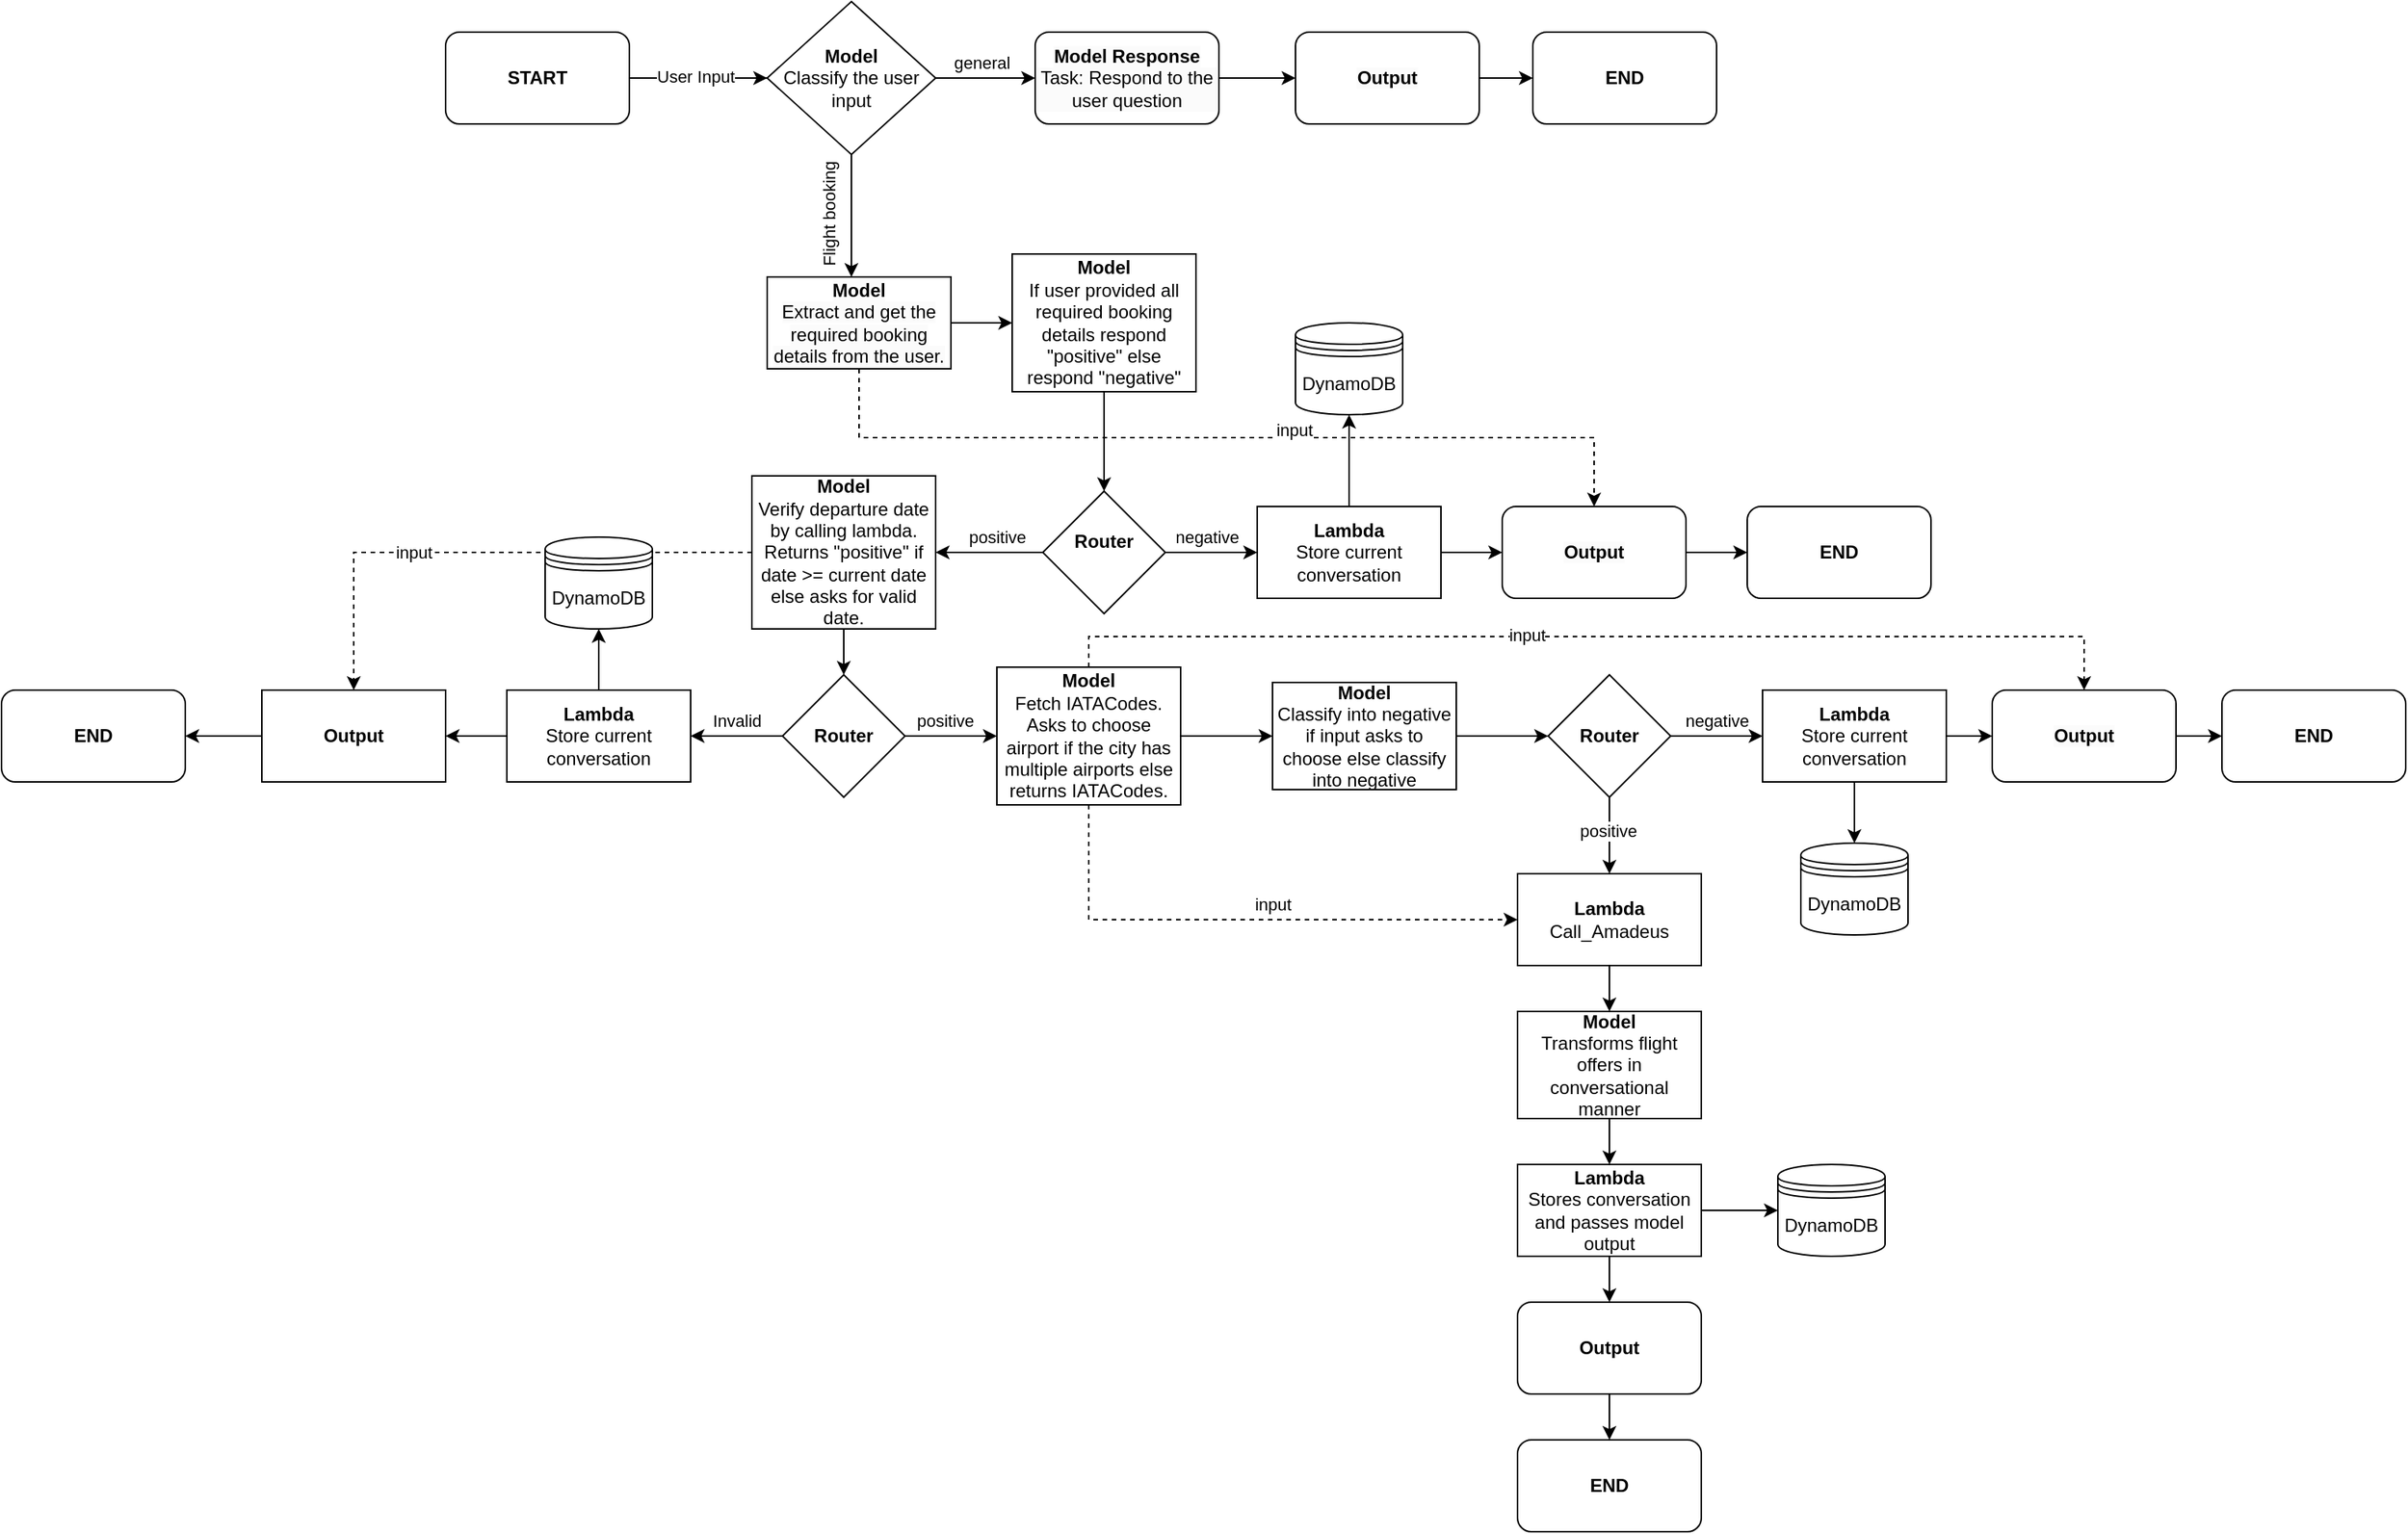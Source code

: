 <mxfile version="25.0.3">
  <diagram name="Page-1" id="bKTqbdVngHuCQH_LNruU">
    <mxGraphModel dx="1784" dy="491" grid="1" gridSize="10" guides="1" tooltips="1" connect="1" arrows="1" fold="1" page="1" pageScale="1" pageWidth="850" pageHeight="1100" math="0" shadow="0">
      <root>
        <mxCell id="0" />
        <mxCell id="1" parent="0" />
        <mxCell id="m4MN4DxPmNeIjjt1GpF7-4" value="" style="edgeStyle=orthogonalEdgeStyle;rounded=0;orthogonalLoop=1;jettySize=auto;html=1;" parent="1" edge="1">
          <mxGeometry relative="1" as="geometry">
            <mxPoint x="140" y="90" as="sourcePoint" />
            <mxPoint x="230" y="90" as="targetPoint" />
          </mxGeometry>
        </mxCell>
        <mxCell id="m4MN4DxPmNeIjjt1GpF7-14" value="" style="edgeStyle=orthogonalEdgeStyle;rounded=0;orthogonalLoop=1;jettySize=auto;html=1;" parent="1" source="m4MN4DxPmNeIjjt1GpF7-10" edge="1">
          <mxGeometry relative="1" as="geometry">
            <mxPoint x="365" y="90" as="targetPoint" />
          </mxGeometry>
        </mxCell>
        <mxCell id="m4MN4DxPmNeIjjt1GpF7-15" value="general" style="edgeLabel;html=1;align=center;verticalAlign=middle;resizable=0;points=[];" parent="m4MN4DxPmNeIjjt1GpF7-14" vertex="1" connectable="0">
          <mxGeometry x="-0.415" y="-1" relative="1" as="geometry">
            <mxPoint x="11" y="-11" as="offset" />
          </mxGeometry>
        </mxCell>
        <mxCell id="m4MN4DxPmNeIjjt1GpF7-24" value="" style="edgeStyle=orthogonalEdgeStyle;rounded=0;orthogonalLoop=1;jettySize=auto;html=1;" parent="1" source="m4MN4DxPmNeIjjt1GpF7-10" edge="1">
          <mxGeometry relative="1" as="geometry">
            <mxPoint x="245" y="220" as="targetPoint" />
          </mxGeometry>
        </mxCell>
        <mxCell id="m4MN4DxPmNeIjjt1GpF7-25" value="Flight booking" style="edgeLabel;html=1;align=center;verticalAlign=middle;resizable=0;points=[];rotation=270;" parent="m4MN4DxPmNeIjjt1GpF7-24" vertex="1" connectable="0">
          <mxGeometry x="0.087" y="1" relative="1" as="geometry">
            <mxPoint x="-16" y="-4" as="offset" />
          </mxGeometry>
        </mxCell>
        <mxCell id="m4MN4DxPmNeIjjt1GpF7-10" value="&lt;div&gt;&lt;b&gt;Model&lt;/b&gt;&lt;/div&gt;Classify the user input" style="rhombus;whiteSpace=wrap;html=1;" parent="1" vertex="1">
          <mxGeometry x="190" y="40" width="110" height="100" as="geometry" />
        </mxCell>
        <mxCell id="x5BIDB4iQdcf3Fxj9Z7d-86" value="" style="edgeStyle=orthogonalEdgeStyle;rounded=0;orthogonalLoop=1;jettySize=auto;html=1;" edge="1" parent="1" source="m4MN4DxPmNeIjjt1GpF7-16" target="x5BIDB4iQdcf3Fxj9Z7d-85">
          <mxGeometry relative="1" as="geometry" />
        </mxCell>
        <mxCell id="m4MN4DxPmNeIjjt1GpF7-16" value="&lt;b style=&quot;forced-color-adjust: none; color: rgb(0, 0, 0); font-family: Helvetica; font-size: 12px; font-style: normal; font-variant-ligatures: normal; font-variant-caps: normal; letter-spacing: normal; orphans: 2; text-align: center; text-indent: 0px; text-transform: none; widows: 2; word-spacing: 0px; -webkit-text-stroke-width: 0px; white-space: normal; background-color: rgb(251, 251, 251); text-decoration-thickness: initial; text-decoration-style: initial; text-decoration-color: initial;&quot;&gt;Model Response&lt;/b&gt;&lt;div style=&quot;forced-color-adjust: none; color: rgb(0, 0, 0); font-family: Helvetica; font-size: 12px; font-style: normal; font-variant-ligatures: normal; font-variant-caps: normal; font-weight: 400; letter-spacing: normal; orphans: 2; text-align: center; text-indent: 0px; text-transform: none; widows: 2; word-spacing: 0px; -webkit-text-stroke-width: 0px; white-space: normal; background-color: rgb(251, 251, 251); text-decoration-thickness: initial; text-decoration-style: initial; text-decoration-color: initial;&quot;&gt;Task: Respond to the user question&lt;/div&gt;" style="rounded=1;whiteSpace=wrap;html=1;" parent="1" vertex="1">
          <mxGeometry x="365" y="60" width="120" height="60" as="geometry" />
        </mxCell>
        <mxCell id="m4MN4DxPmNeIjjt1GpF7-20" value="" style="edgeStyle=orthogonalEdgeStyle;rounded=0;orthogonalLoop=1;jettySize=auto;html=1;" parent="1" source="m4MN4DxPmNeIjjt1GpF7-18" target="m4MN4DxPmNeIjjt1GpF7-10" edge="1">
          <mxGeometry relative="1" as="geometry" />
        </mxCell>
        <mxCell id="m4MN4DxPmNeIjjt1GpF7-21" value="User Input" style="edgeLabel;html=1;align=center;verticalAlign=middle;resizable=0;points=[];" parent="m4MN4DxPmNeIjjt1GpF7-20" vertex="1" connectable="0">
          <mxGeometry x="-0.05" y="2" relative="1" as="geometry">
            <mxPoint y="1" as="offset" />
          </mxGeometry>
        </mxCell>
        <mxCell id="m4MN4DxPmNeIjjt1GpF7-18" value="&lt;b&gt;START&lt;/b&gt;" style="rounded=1;whiteSpace=wrap;html=1;" parent="1" vertex="1">
          <mxGeometry x="-20" y="60" width="120" height="60" as="geometry" />
        </mxCell>
        <mxCell id="x5BIDB4iQdcf3Fxj9Z7d-4" value="" style="edgeStyle=orthogonalEdgeStyle;rounded=0;orthogonalLoop=1;jettySize=auto;html=1;" edge="1" parent="1" source="x5BIDB4iQdcf3Fxj9Z7d-2" target="x5BIDB4iQdcf3Fxj9Z7d-3">
          <mxGeometry relative="1" as="geometry" />
        </mxCell>
        <mxCell id="x5BIDB4iQdcf3Fxj9Z7d-45" style="edgeStyle=orthogonalEdgeStyle;rounded=0;orthogonalLoop=1;jettySize=auto;html=1;exitX=0.5;exitY=1;exitDx=0;exitDy=0;entryX=0.5;entryY=0;entryDx=0;entryDy=0;dashed=1;" edge="1" parent="1" source="x5BIDB4iQdcf3Fxj9Z7d-2" target="x5BIDB4iQdcf3Fxj9Z7d-15">
          <mxGeometry relative="1" as="geometry" />
        </mxCell>
        <mxCell id="x5BIDB4iQdcf3Fxj9Z7d-69" value="input" style="edgeLabel;html=1;align=center;verticalAlign=middle;resizable=0;points=[];" vertex="1" connectable="0" parent="x5BIDB4iQdcf3Fxj9Z7d-45">
          <mxGeometry x="0.155" y="5" relative="1" as="geometry">
            <mxPoint as="offset" />
          </mxGeometry>
        </mxCell>
        <mxCell id="x5BIDB4iQdcf3Fxj9Z7d-2" value="&lt;meta charset=&quot;utf-8&quot;&gt;&lt;b style=&quot;forced-color-adjust: none; color: rgb(0, 0, 0); font-family: Helvetica; font-size: 12px; font-style: normal; font-variant-ligatures: normal; font-variant-caps: normal; letter-spacing: normal; orphans: 2; text-align: center; text-indent: 0px; text-transform: none; widows: 2; word-spacing: 0px; -webkit-text-stroke-width: 0px; white-space: normal; background-color: rgb(251, 251, 251); text-decoration-thickness: initial; text-decoration-style: initial; text-decoration-color: initial;&quot;&gt;Model&lt;/b&gt;&lt;br style=&quot;forced-color-adjust: none; color: rgb(0, 0, 0); font-family: Helvetica; font-size: 12px; font-style: normal; font-variant-ligatures: normal; font-variant-caps: normal; font-weight: 400; letter-spacing: normal; orphans: 2; text-align: center; text-indent: 0px; text-transform: none; widows: 2; word-spacing: 0px; -webkit-text-stroke-width: 0px; white-space: normal; background-color: rgb(251, 251, 251); text-decoration-thickness: initial; text-decoration-style: initial; text-decoration-color: initial;&quot;&gt;&lt;span style=&quot;color: rgb(0, 0, 0); font-family: Helvetica; font-size: 12px; font-style: normal; font-variant-ligatures: normal; font-variant-caps: normal; font-weight: 400; letter-spacing: normal; orphans: 2; text-align: center; text-indent: 0px; text-transform: none; widows: 2; word-spacing: 0px; -webkit-text-stroke-width: 0px; white-space: normal; background-color: rgb(251, 251, 251); text-decoration-thickness: initial; text-decoration-style: initial; text-decoration-color: initial; display: inline !important; float: none;&quot;&gt;Extract and get the required booking details from the user.&lt;/span&gt;" style="rounded=0;whiteSpace=wrap;html=1;" vertex="1" parent="1">
          <mxGeometry x="190" y="220" width="120" height="60" as="geometry" />
        </mxCell>
        <mxCell id="x5BIDB4iQdcf3Fxj9Z7d-9" value="" style="edgeStyle=orthogonalEdgeStyle;rounded=0;orthogonalLoop=1;jettySize=auto;html=1;" edge="1" parent="1" source="x5BIDB4iQdcf3Fxj9Z7d-3" target="x5BIDB4iQdcf3Fxj9Z7d-8">
          <mxGeometry relative="1" as="geometry" />
        </mxCell>
        <mxCell id="x5BIDB4iQdcf3Fxj9Z7d-3" value="&lt;b&gt;Model&lt;br&gt;&lt;/b&gt;If user provided all required booking details respond &quot;positive&quot; else respond &quot;negative&quot;" style="whiteSpace=wrap;html=1;rounded=0;" vertex="1" parent="1">
          <mxGeometry x="350" y="205" width="120" height="90" as="geometry" />
        </mxCell>
        <mxCell id="x5BIDB4iQdcf3Fxj9Z7d-11" value="" style="edgeStyle=orthogonalEdgeStyle;rounded=0;orthogonalLoop=1;jettySize=auto;html=1;" edge="1" parent="1" source="x5BIDB4iQdcf3Fxj9Z7d-8" target="x5BIDB4iQdcf3Fxj9Z7d-10">
          <mxGeometry relative="1" as="geometry" />
        </mxCell>
        <mxCell id="x5BIDB4iQdcf3Fxj9Z7d-12" value="positive" style="edgeLabel;html=1;align=center;verticalAlign=middle;resizable=0;points=[];" vertex="1" connectable="0" parent="x5BIDB4iQdcf3Fxj9Z7d-11">
          <mxGeometry x="0.083" y="-1" relative="1" as="geometry">
            <mxPoint x="8" y="-9" as="offset" />
          </mxGeometry>
        </mxCell>
        <mxCell id="x5BIDB4iQdcf3Fxj9Z7d-42" value="" style="edgeStyle=orthogonalEdgeStyle;rounded=0;orthogonalLoop=1;jettySize=auto;html=1;" edge="1" parent="1" source="x5BIDB4iQdcf3Fxj9Z7d-8" target="x5BIDB4iQdcf3Fxj9Z7d-41">
          <mxGeometry relative="1" as="geometry" />
        </mxCell>
        <mxCell id="x5BIDB4iQdcf3Fxj9Z7d-43" value="negative" style="edgeLabel;html=1;align=center;verticalAlign=middle;resizable=0;points=[];" vertex="1" connectable="0" parent="x5BIDB4iQdcf3Fxj9Z7d-42">
          <mxGeometry x="-0.125" y="3" relative="1" as="geometry">
            <mxPoint y="-7" as="offset" />
          </mxGeometry>
        </mxCell>
        <mxCell id="x5BIDB4iQdcf3Fxj9Z7d-8" value="&lt;b&gt;Router&lt;/b&gt;&lt;div&gt;&lt;br&gt;&lt;/div&gt;" style="rhombus;whiteSpace=wrap;html=1;" vertex="1" parent="1">
          <mxGeometry x="370" y="360" width="80" height="80" as="geometry" />
        </mxCell>
        <mxCell id="x5BIDB4iQdcf3Fxj9Z7d-38" style="edgeStyle=orthogonalEdgeStyle;rounded=0;orthogonalLoop=1;jettySize=auto;html=1;exitX=0;exitY=0.5;exitDx=0;exitDy=0;entryX=0.5;entryY=0;entryDx=0;entryDy=0;dashed=1;" edge="1" parent="1" source="x5BIDB4iQdcf3Fxj9Z7d-10" target="x5BIDB4iQdcf3Fxj9Z7d-33">
          <mxGeometry relative="1" as="geometry" />
        </mxCell>
        <mxCell id="x5BIDB4iQdcf3Fxj9Z7d-68" value="input" style="edgeLabel;html=1;align=center;verticalAlign=middle;resizable=0;points=[];" vertex="1" connectable="0" parent="x5BIDB4iQdcf3Fxj9Z7d-38">
          <mxGeometry x="0.267" relative="1" as="geometry">
            <mxPoint as="offset" />
          </mxGeometry>
        </mxCell>
        <mxCell id="x5BIDB4iQdcf3Fxj9Z7d-21" value="" style="edgeStyle=orthogonalEdgeStyle;rounded=0;orthogonalLoop=1;jettySize=auto;html=1;" edge="1" parent="1" source="x5BIDB4iQdcf3Fxj9Z7d-10" target="x5BIDB4iQdcf3Fxj9Z7d-20">
          <mxGeometry relative="1" as="geometry" />
        </mxCell>
        <mxCell id="x5BIDB4iQdcf3Fxj9Z7d-10" value="&lt;b&gt;Model&lt;/b&gt;&lt;br&gt;&lt;div&gt;Verify departure date by calling lambda. Returns &quot;positive&quot; if date &amp;gt;= current date else asks for valid date.&lt;/div&gt;" style="whiteSpace=wrap;html=1;" vertex="1" parent="1">
          <mxGeometry x="180" y="350" width="120" height="100" as="geometry" />
        </mxCell>
        <mxCell id="x5BIDB4iQdcf3Fxj9Z7d-46" value="" style="edgeStyle=orthogonalEdgeStyle;rounded=0;orthogonalLoop=1;jettySize=auto;html=1;" edge="1" parent="1" source="x5BIDB4iQdcf3Fxj9Z7d-15" target="x5BIDB4iQdcf3Fxj9Z7d-16">
          <mxGeometry relative="1" as="geometry" />
        </mxCell>
        <mxCell id="x5BIDB4iQdcf3Fxj9Z7d-15" value="&lt;meta charset=&quot;utf-8&quot;&gt;&lt;b style=&quot;forced-color-adjust: none; color: rgb(0, 0, 0); font-family: Helvetica; font-size: 12px; font-style: normal; font-variant-ligatures: normal; font-variant-caps: normal; letter-spacing: normal; orphans: 2; text-align: center; text-indent: 0px; text-transform: none; widows: 2; word-spacing: 0px; -webkit-text-stroke-width: 0px; white-space: normal; background-color: rgb(251, 251, 251); text-decoration-thickness: initial; text-decoration-style: initial; text-decoration-color: initial;&quot;&gt;Output&lt;/b&gt;" style="rounded=1;whiteSpace=wrap;html=1;" vertex="1" parent="1">
          <mxGeometry x="670" y="370" width="120" height="60" as="geometry" />
        </mxCell>
        <mxCell id="x5BIDB4iQdcf3Fxj9Z7d-16" value="&lt;b&gt;END&lt;/b&gt;" style="rounded=1;whiteSpace=wrap;html=1;" vertex="1" parent="1">
          <mxGeometry x="830" y="370" width="120" height="60" as="geometry" />
        </mxCell>
        <mxCell id="x5BIDB4iQdcf3Fxj9Z7d-23" value="" style="edgeStyle=orthogonalEdgeStyle;rounded=0;orthogonalLoop=1;jettySize=auto;html=1;" edge="1" parent="1" source="x5BIDB4iQdcf3Fxj9Z7d-20" target="x5BIDB4iQdcf3Fxj9Z7d-22">
          <mxGeometry relative="1" as="geometry" />
        </mxCell>
        <mxCell id="x5BIDB4iQdcf3Fxj9Z7d-26" value="positive" style="edgeLabel;html=1;align=center;verticalAlign=middle;resizable=0;points=[];" vertex="1" connectable="0" parent="x5BIDB4iQdcf3Fxj9Z7d-23">
          <mxGeometry x="-0.6" y="3" relative="1" as="geometry">
            <mxPoint x="14" y="-7" as="offset" />
          </mxGeometry>
        </mxCell>
        <mxCell id="x5BIDB4iQdcf3Fxj9Z7d-28" value="" style="edgeStyle=orthogonalEdgeStyle;rounded=0;orthogonalLoop=1;jettySize=auto;html=1;" edge="1" parent="1" source="x5BIDB4iQdcf3Fxj9Z7d-20" target="x5BIDB4iQdcf3Fxj9Z7d-27">
          <mxGeometry relative="1" as="geometry" />
        </mxCell>
        <mxCell id="x5BIDB4iQdcf3Fxj9Z7d-29" value="Invalid" style="edgeLabel;html=1;align=center;verticalAlign=middle;resizable=0;points=[];" vertex="1" connectable="0" parent="x5BIDB4iQdcf3Fxj9Z7d-28">
          <mxGeometry x="-0.004" y="-5" relative="1" as="geometry">
            <mxPoint y="-5" as="offset" />
          </mxGeometry>
        </mxCell>
        <mxCell id="x5BIDB4iQdcf3Fxj9Z7d-20" value="&lt;b&gt;Router&lt;/b&gt;" style="rhombus;whiteSpace=wrap;html=1;" vertex="1" parent="1">
          <mxGeometry x="200" y="480" width="80" height="80" as="geometry" />
        </mxCell>
        <mxCell id="x5BIDB4iQdcf3Fxj9Z7d-48" value="" style="edgeStyle=orthogonalEdgeStyle;rounded=0;orthogonalLoop=1;jettySize=auto;html=1;" edge="1" parent="1" source="x5BIDB4iQdcf3Fxj9Z7d-22" target="x5BIDB4iQdcf3Fxj9Z7d-47">
          <mxGeometry relative="1" as="geometry" />
        </mxCell>
        <mxCell id="x5BIDB4iQdcf3Fxj9Z7d-61" style="edgeStyle=orthogonalEdgeStyle;rounded=0;orthogonalLoop=1;jettySize=auto;html=1;exitX=0.5;exitY=0;exitDx=0;exitDy=0;entryX=0.5;entryY=0;entryDx=0;entryDy=0;dashed=1;" edge="1" parent="1" source="x5BIDB4iQdcf3Fxj9Z7d-22" target="x5BIDB4iQdcf3Fxj9Z7d-56">
          <mxGeometry relative="1" as="geometry" />
        </mxCell>
        <mxCell id="x5BIDB4iQdcf3Fxj9Z7d-67" value="input" style="edgeLabel;html=1;align=center;verticalAlign=middle;resizable=0;points=[];" vertex="1" connectable="0" parent="x5BIDB4iQdcf3Fxj9Z7d-61">
          <mxGeometry x="-0.132" y="1" relative="1" as="geometry">
            <mxPoint as="offset" />
          </mxGeometry>
        </mxCell>
        <mxCell id="x5BIDB4iQdcf3Fxj9Z7d-66" value="input" style="edgeStyle=orthogonalEdgeStyle;rounded=0;orthogonalLoop=1;jettySize=auto;html=1;exitX=0.5;exitY=1;exitDx=0;exitDy=0;entryX=0;entryY=0.5;entryDx=0;entryDy=0;dashed=1;" edge="1" parent="1" source="x5BIDB4iQdcf3Fxj9Z7d-22" target="x5BIDB4iQdcf3Fxj9Z7d-63">
          <mxGeometry x="0.099" y="10" relative="1" as="geometry">
            <mxPoint as="offset" />
          </mxGeometry>
        </mxCell>
        <mxCell id="x5BIDB4iQdcf3Fxj9Z7d-22" value="&lt;b&gt;Model&lt;/b&gt;&lt;div&gt;Fetch IATACodes.&lt;br&gt;Asks to choose airport if the city has multiple airports else returns IATACodes.&lt;/div&gt;" style="whiteSpace=wrap;html=1;" vertex="1" parent="1">
          <mxGeometry x="340" y="475" width="120" height="90" as="geometry" />
        </mxCell>
        <mxCell id="x5BIDB4iQdcf3Fxj9Z7d-32" value="" style="edgeStyle=orthogonalEdgeStyle;rounded=0;orthogonalLoop=1;jettySize=auto;html=1;" edge="1" parent="1" source="x5BIDB4iQdcf3Fxj9Z7d-27" target="x5BIDB4iQdcf3Fxj9Z7d-31">
          <mxGeometry relative="1" as="geometry" />
        </mxCell>
        <mxCell id="x5BIDB4iQdcf3Fxj9Z7d-34" value="" style="edgeStyle=orthogonalEdgeStyle;rounded=0;orthogonalLoop=1;jettySize=auto;html=1;" edge="1" parent="1" source="x5BIDB4iQdcf3Fxj9Z7d-27" target="x5BIDB4iQdcf3Fxj9Z7d-33">
          <mxGeometry relative="1" as="geometry" />
        </mxCell>
        <mxCell id="x5BIDB4iQdcf3Fxj9Z7d-27" value="&lt;div&gt;&lt;b&gt;Lambda&lt;/b&gt;&lt;/div&gt;Store current conversation" style="rounded=0;whiteSpace=wrap;html=1;" vertex="1" parent="1">
          <mxGeometry x="20" y="490" width="120" height="60" as="geometry" />
        </mxCell>
        <mxCell id="x5BIDB4iQdcf3Fxj9Z7d-31" value="DynamoDB" style="shape=datastore;whiteSpace=wrap;html=1;" vertex="1" parent="1">
          <mxGeometry x="45" y="390" width="70" height="60" as="geometry" />
        </mxCell>
        <mxCell id="x5BIDB4iQdcf3Fxj9Z7d-40" value="" style="edgeStyle=orthogonalEdgeStyle;rounded=0;orthogonalLoop=1;jettySize=auto;html=1;" edge="1" parent="1" source="x5BIDB4iQdcf3Fxj9Z7d-33" target="x5BIDB4iQdcf3Fxj9Z7d-39">
          <mxGeometry relative="1" as="geometry" />
        </mxCell>
        <mxCell id="x5BIDB4iQdcf3Fxj9Z7d-33" value="&lt;b&gt;Output&lt;/b&gt;" style="whiteSpace=wrap;html=1;rounded=0;" vertex="1" parent="1">
          <mxGeometry x="-140" y="490" width="120" height="60" as="geometry" />
        </mxCell>
        <mxCell id="x5BIDB4iQdcf3Fxj9Z7d-39" value="&lt;b&gt;END&lt;/b&gt;" style="rounded=1;whiteSpace=wrap;html=1;" vertex="1" parent="1">
          <mxGeometry x="-310" y="490" width="120" height="60" as="geometry" />
        </mxCell>
        <mxCell id="x5BIDB4iQdcf3Fxj9Z7d-44" value="" style="edgeStyle=orthogonalEdgeStyle;rounded=0;orthogonalLoop=1;jettySize=auto;html=1;" edge="1" parent="1" source="x5BIDB4iQdcf3Fxj9Z7d-41" target="x5BIDB4iQdcf3Fxj9Z7d-15">
          <mxGeometry relative="1" as="geometry" />
        </mxCell>
        <mxCell id="x5BIDB4iQdcf3Fxj9Z7d-84" value="" style="edgeStyle=orthogonalEdgeStyle;rounded=0;orthogonalLoop=1;jettySize=auto;html=1;" edge="1" parent="1" source="x5BIDB4iQdcf3Fxj9Z7d-41" target="x5BIDB4iQdcf3Fxj9Z7d-79">
          <mxGeometry relative="1" as="geometry" />
        </mxCell>
        <mxCell id="x5BIDB4iQdcf3Fxj9Z7d-41" value="&lt;div&gt;&lt;b&gt;Lambda&lt;/b&gt;&lt;/div&gt;Store current conversation" style="rounded=0;whiteSpace=wrap;html=1;" vertex="1" parent="1">
          <mxGeometry x="510" y="370" width="120" height="60" as="geometry" />
        </mxCell>
        <mxCell id="x5BIDB4iQdcf3Fxj9Z7d-50" value="" style="edgeStyle=orthogonalEdgeStyle;rounded=0;orthogonalLoop=1;jettySize=auto;html=1;" edge="1" parent="1" source="x5BIDB4iQdcf3Fxj9Z7d-47" target="x5BIDB4iQdcf3Fxj9Z7d-49">
          <mxGeometry relative="1" as="geometry" />
        </mxCell>
        <mxCell id="x5BIDB4iQdcf3Fxj9Z7d-47" value="&lt;b&gt;Model&lt;/b&gt;&lt;div&gt;Classify into negative if input asks to choose else classify into negative&lt;/div&gt;" style="rounded=0;whiteSpace=wrap;html=1;" vertex="1" parent="1">
          <mxGeometry x="520" y="485" width="120" height="70" as="geometry" />
        </mxCell>
        <mxCell id="x5BIDB4iQdcf3Fxj9Z7d-54" value="" style="edgeStyle=orthogonalEdgeStyle;rounded=0;orthogonalLoop=1;jettySize=auto;html=1;" edge="1" parent="1" source="x5BIDB4iQdcf3Fxj9Z7d-49" target="x5BIDB4iQdcf3Fxj9Z7d-53">
          <mxGeometry relative="1" as="geometry" />
        </mxCell>
        <mxCell id="x5BIDB4iQdcf3Fxj9Z7d-62" value="negative" style="edgeLabel;html=1;align=center;verticalAlign=middle;resizable=0;points=[];" vertex="1" connectable="0" parent="x5BIDB4iQdcf3Fxj9Z7d-54">
          <mxGeometry x="0.323" y="2" relative="1" as="geometry">
            <mxPoint x="-10" y="-8" as="offset" />
          </mxGeometry>
        </mxCell>
        <mxCell id="x5BIDB4iQdcf3Fxj9Z7d-64" value="" style="edgeStyle=orthogonalEdgeStyle;rounded=0;orthogonalLoop=1;jettySize=auto;html=1;" edge="1" parent="1" source="x5BIDB4iQdcf3Fxj9Z7d-49" target="x5BIDB4iQdcf3Fxj9Z7d-63">
          <mxGeometry relative="1" as="geometry" />
        </mxCell>
        <mxCell id="x5BIDB4iQdcf3Fxj9Z7d-65" value="positive" style="edgeLabel;html=1;align=center;verticalAlign=middle;resizable=0;points=[];" vertex="1" connectable="0" parent="x5BIDB4iQdcf3Fxj9Z7d-64">
          <mxGeometry x="-0.146" y="-1" relative="1" as="geometry">
            <mxPoint as="offset" />
          </mxGeometry>
        </mxCell>
        <mxCell id="x5BIDB4iQdcf3Fxj9Z7d-49" value="&lt;b&gt;Router&lt;/b&gt;" style="rhombus;whiteSpace=wrap;html=1;" vertex="1" parent="1">
          <mxGeometry x="700" y="480" width="80" height="80" as="geometry" />
        </mxCell>
        <mxCell id="x5BIDB4iQdcf3Fxj9Z7d-57" value="" style="edgeStyle=orthogonalEdgeStyle;rounded=0;orthogonalLoop=1;jettySize=auto;html=1;" edge="1" parent="1" source="x5BIDB4iQdcf3Fxj9Z7d-53" target="x5BIDB4iQdcf3Fxj9Z7d-56">
          <mxGeometry relative="1" as="geometry" />
        </mxCell>
        <mxCell id="x5BIDB4iQdcf3Fxj9Z7d-83" value="" style="edgeStyle=orthogonalEdgeStyle;rounded=0;orthogonalLoop=1;jettySize=auto;html=1;" edge="1" parent="1" source="x5BIDB4iQdcf3Fxj9Z7d-53" target="x5BIDB4iQdcf3Fxj9Z7d-80">
          <mxGeometry relative="1" as="geometry" />
        </mxCell>
        <mxCell id="x5BIDB4iQdcf3Fxj9Z7d-53" value="&lt;div&gt;&lt;b&gt;Lambda&lt;/b&gt;&lt;/div&gt;Store current conversation" style="rounded=0;whiteSpace=wrap;html=1;" vertex="1" parent="1">
          <mxGeometry x="840" y="490" width="120" height="60" as="geometry" />
        </mxCell>
        <mxCell id="x5BIDB4iQdcf3Fxj9Z7d-59" value="" style="edgeStyle=orthogonalEdgeStyle;rounded=0;orthogonalLoop=1;jettySize=auto;html=1;" edge="1" parent="1" source="x5BIDB4iQdcf3Fxj9Z7d-56" target="x5BIDB4iQdcf3Fxj9Z7d-58">
          <mxGeometry relative="1" as="geometry" />
        </mxCell>
        <mxCell id="x5BIDB4iQdcf3Fxj9Z7d-56" value="&lt;meta charset=&quot;utf-8&quot;&gt;&lt;b style=&quot;forced-color-adjust: none; color: rgb(0, 0, 0); font-family: Helvetica; font-size: 12px; font-style: normal; font-variant-ligatures: normal; font-variant-caps: normal; letter-spacing: normal; orphans: 2; text-align: center; text-indent: 0px; text-transform: none; widows: 2; word-spacing: 0px; -webkit-text-stroke-width: 0px; white-space: normal; background-color: rgb(251, 251, 251); text-decoration-thickness: initial; text-decoration-style: initial; text-decoration-color: initial;&quot;&gt;Output&lt;/b&gt;" style="rounded=1;whiteSpace=wrap;html=1;" vertex="1" parent="1">
          <mxGeometry x="990" y="490" width="120" height="60" as="geometry" />
        </mxCell>
        <mxCell id="x5BIDB4iQdcf3Fxj9Z7d-58" value="&lt;b&gt;END&lt;/b&gt;" style="rounded=1;whiteSpace=wrap;html=1;" vertex="1" parent="1">
          <mxGeometry x="1140" y="490" width="120" height="60" as="geometry" />
        </mxCell>
        <mxCell id="x5BIDB4iQdcf3Fxj9Z7d-71" value="" style="edgeStyle=orthogonalEdgeStyle;rounded=0;orthogonalLoop=1;jettySize=auto;html=1;" edge="1" parent="1" source="x5BIDB4iQdcf3Fxj9Z7d-63" target="x5BIDB4iQdcf3Fxj9Z7d-70">
          <mxGeometry relative="1" as="geometry" />
        </mxCell>
        <mxCell id="x5BIDB4iQdcf3Fxj9Z7d-63" value="&lt;b&gt;Lambda&lt;/b&gt;&lt;div&gt;Call_Amadeus&lt;/div&gt;" style="whiteSpace=wrap;html=1;" vertex="1" parent="1">
          <mxGeometry x="680" y="610" width="120" height="60" as="geometry" />
        </mxCell>
        <mxCell id="x5BIDB4iQdcf3Fxj9Z7d-77" value="" style="edgeStyle=orthogonalEdgeStyle;rounded=0;orthogonalLoop=1;jettySize=auto;html=1;" edge="1" parent="1" source="x5BIDB4iQdcf3Fxj9Z7d-70" target="x5BIDB4iQdcf3Fxj9Z7d-76">
          <mxGeometry relative="1" as="geometry" />
        </mxCell>
        <mxCell id="x5BIDB4iQdcf3Fxj9Z7d-70" value="&lt;b&gt;Model&lt;/b&gt;&lt;div&gt;Transforms flight offers in conversational manner&lt;/div&gt;" style="whiteSpace=wrap;html=1;" vertex="1" parent="1">
          <mxGeometry x="680" y="700" width="120" height="70" as="geometry" />
        </mxCell>
        <mxCell id="x5BIDB4iQdcf3Fxj9Z7d-75" value="" style="edgeStyle=orthogonalEdgeStyle;rounded=0;orthogonalLoop=1;jettySize=auto;html=1;" edge="1" parent="1" source="x5BIDB4iQdcf3Fxj9Z7d-72" target="x5BIDB4iQdcf3Fxj9Z7d-74">
          <mxGeometry relative="1" as="geometry" />
        </mxCell>
        <mxCell id="x5BIDB4iQdcf3Fxj9Z7d-72" value="&lt;b&gt;Output&lt;/b&gt;" style="rounded=1;whiteSpace=wrap;html=1;" vertex="1" parent="1">
          <mxGeometry x="680" y="890" width="120" height="60" as="geometry" />
        </mxCell>
        <mxCell id="x5BIDB4iQdcf3Fxj9Z7d-74" value="&lt;b&gt;END&lt;/b&gt;" style="rounded=1;whiteSpace=wrap;html=1;" vertex="1" parent="1">
          <mxGeometry x="680" y="980" width="120" height="60" as="geometry" />
        </mxCell>
        <mxCell id="x5BIDB4iQdcf3Fxj9Z7d-78" value="" style="edgeStyle=orthogonalEdgeStyle;rounded=0;orthogonalLoop=1;jettySize=auto;html=1;" edge="1" parent="1" source="x5BIDB4iQdcf3Fxj9Z7d-76" target="x5BIDB4iQdcf3Fxj9Z7d-72">
          <mxGeometry relative="1" as="geometry" />
        </mxCell>
        <mxCell id="x5BIDB4iQdcf3Fxj9Z7d-82" value="" style="edgeStyle=orthogonalEdgeStyle;rounded=0;orthogonalLoop=1;jettySize=auto;html=1;" edge="1" parent="1" source="x5BIDB4iQdcf3Fxj9Z7d-76" target="x5BIDB4iQdcf3Fxj9Z7d-81">
          <mxGeometry relative="1" as="geometry" />
        </mxCell>
        <mxCell id="x5BIDB4iQdcf3Fxj9Z7d-76" value="&lt;b&gt;Lambda&lt;/b&gt;&lt;br&gt;Stores conversation and passes model output" style="rounded=0;whiteSpace=wrap;html=1;" vertex="1" parent="1">
          <mxGeometry x="680" y="800" width="120" height="60" as="geometry" />
        </mxCell>
        <mxCell id="x5BIDB4iQdcf3Fxj9Z7d-79" value="DynamoDB" style="shape=datastore;whiteSpace=wrap;html=1;" vertex="1" parent="1">
          <mxGeometry x="535" y="250" width="70" height="60" as="geometry" />
        </mxCell>
        <mxCell id="x5BIDB4iQdcf3Fxj9Z7d-80" value="DynamoDB" style="shape=datastore;whiteSpace=wrap;html=1;" vertex="1" parent="1">
          <mxGeometry x="865" y="590" width="70" height="60" as="geometry" />
        </mxCell>
        <mxCell id="x5BIDB4iQdcf3Fxj9Z7d-81" value="DynamoDB" style="shape=datastore;whiteSpace=wrap;html=1;" vertex="1" parent="1">
          <mxGeometry x="850" y="800" width="70" height="60" as="geometry" />
        </mxCell>
        <mxCell id="x5BIDB4iQdcf3Fxj9Z7d-88" value="" style="edgeStyle=orthogonalEdgeStyle;rounded=0;orthogonalLoop=1;jettySize=auto;html=1;" edge="1" parent="1" source="x5BIDB4iQdcf3Fxj9Z7d-85" target="x5BIDB4iQdcf3Fxj9Z7d-87">
          <mxGeometry relative="1" as="geometry" />
        </mxCell>
        <mxCell id="x5BIDB4iQdcf3Fxj9Z7d-85" value="&lt;meta charset=&quot;utf-8&quot;&gt;&lt;b style=&quot;forced-color-adjust: none; color: rgb(0, 0, 0); font-family: Helvetica; font-size: 12px; font-style: normal; font-variant-ligatures: normal; font-variant-caps: normal; letter-spacing: normal; orphans: 2; text-align: center; text-indent: 0px; text-transform: none; widows: 2; word-spacing: 0px; -webkit-text-stroke-width: 0px; white-space: normal; background-color: rgb(251, 251, 251); text-decoration-thickness: initial; text-decoration-style: initial; text-decoration-color: initial;&quot;&gt;Output&lt;/b&gt;" style="rounded=1;whiteSpace=wrap;html=1;" vertex="1" parent="1">
          <mxGeometry x="535" y="60" width="120" height="60" as="geometry" />
        </mxCell>
        <mxCell id="x5BIDB4iQdcf3Fxj9Z7d-87" value="&lt;b&gt;END&lt;/b&gt;" style="rounded=1;whiteSpace=wrap;html=1;" vertex="1" parent="1">
          <mxGeometry x="690" y="60" width="120" height="60" as="geometry" />
        </mxCell>
      </root>
    </mxGraphModel>
  </diagram>
</mxfile>
